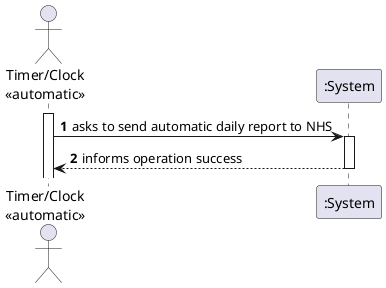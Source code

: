 @startuml
autonumber
actor "Timer/Clock\n<<automatic>>" as T

activate T
T -> ":System" : asks to send automatic daily report to NHS

/'activate ":System"
":System" --> T : requests report to be sent
deactivate ":System"

T -> ":System" : create daily report and send it'/
activate ":System"

":System" --> T : informs operation success

deactivate ":System"

/'
T -> ":System" : selects type of test
activate ":System"


":System" --> T : shows all data and requests confirmation
deactivate ":System"

T -> ":System" : confirms the data
activate ":System"
":System" --> T : informs operation success
deactivate ":System"

deactivate T'/

@enduml